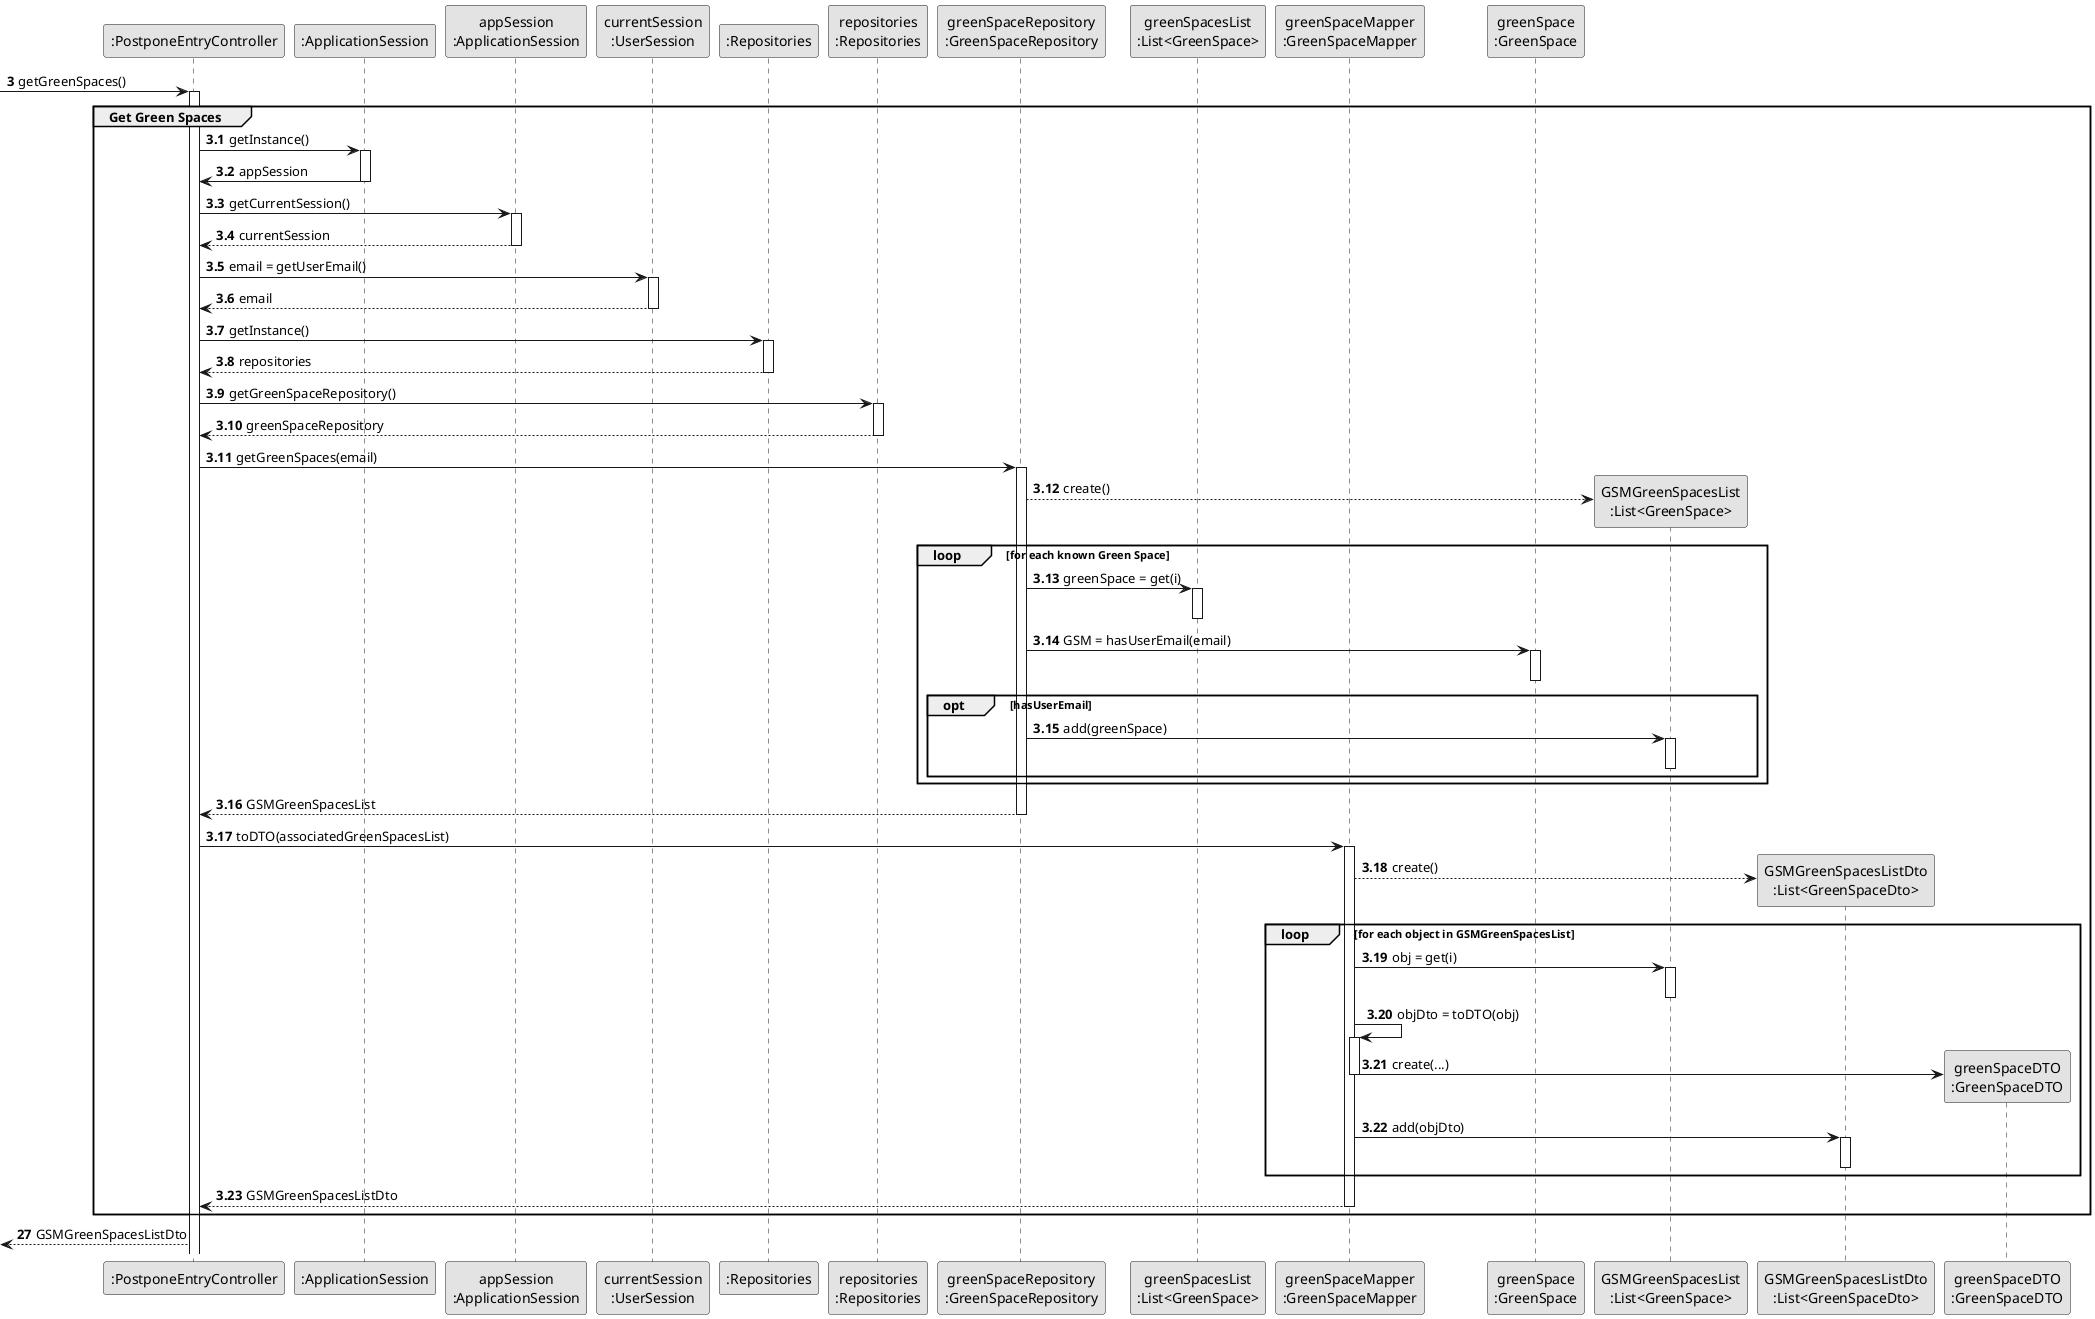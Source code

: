 @startuml
skinparam monochrome true
skinparam packageStyle rectangle
skinparam shadowing false

participant ":PostponeEntryController" as CTRL
participant ":ApplicationSession" as _APP
participant "appSession\n:ApplicationSession" as APP
participant "currentSession\n:UserSession" as SESSION
participant ":Repositories" as RepositorySingleton
participant "repositories\n:Repositories" as PLAT
participant "greenSpaceRepository\n:GreenSpaceRepository" as GreenSpaceRepository
participant "greenSpacesList\n:List<GreenSpace>" as greenSpacesList
participant "greenSpaceMapper\n:GreenSpaceMapper" as GreenSpaceMapper
participant "greenSpace\n:GreenSpace" as greenSpace
participant "GSMGreenSpacesList\n:List<GreenSpace>" as GSMGreenSpacesList
participant "GSMGreenSpacesListDto\n:List<GreenSpaceDto>" as GSMGreenSpacesListDto
participant "greenSpaceDTO\n:GreenSpaceDTO" as greenSpaceDTO

autonumber 3
-> CTRL : getGreenSpaces()

autonumber 3.1

activate CTRL
    group Get Green Spaces

           CTRL -> _APP: getInstance()
           activate _APP

           _APP -> CTRL: appSession
           deactivate _APP

           CTRL -> APP: getCurrentSession()
           activate APP

           APP --> CTRL: currentSession
           deactivate APP

           CTRL -> SESSION: email = getUserEmail()
           activate SESSION

           SESSION --> CTRL: email
           deactivate SESSION

           CTRL -> RepositorySingleton : getInstance()
           activate RepositorySingleton

           RepositorySingleton --> CTRL: repositories
           deactivate RepositorySingleton

           CTRL -> PLAT : getGreenSpaceRepository()
           activate PLAT

           PLAT --> CTRL : greenSpaceRepository
           deactivate PLAT

           CTRL -> GreenSpaceRepository : getGreenSpaces(email)
           activate GreenSpaceRepository

           GreenSpaceRepository --> GSMGreenSpacesList** : create()

           loop for each known Green Space
           GreenSpaceRepository -> greenSpacesList : greenSpace = get(i)
           activate greenSpacesList
           deactivate greenSpacesList

           GreenSpaceRepository -> greenSpace : GSM = hasUserEmail(email)
           activate greenSpace
           deactivate greenSpace

           opt hasUserEmail
           GreenSpaceRepository -> GSMGreenSpacesList : add(greenSpace)
           activate GSMGreenSpacesList
           deactivate GSMGreenSpacesList
           end opt

           end loop

           GreenSpaceRepository --> CTRL : GSMGreenSpacesList
           deactivate GreenSpaceRepository

           CTRL -> GreenSpaceMapper : toDTO(associatedGreenSpacesList)
           activate GreenSpaceMapper

           GreenSpaceMapper --> GSMGreenSpacesListDto** : create()

           loop for each object in GSMGreenSpacesList
           GreenSpaceMapper -> GSMGreenSpacesList : obj = get(i)
           activate GSMGreenSpacesList

           deactivate GSMGreenSpacesList

           GreenSpaceMapper -> GreenSpaceMapper : objDto = toDTO(obj)
           activate GreenSpaceMapper

           GreenSpaceMapper -> greenSpaceDTO** :create(...)
           deactivate GreenSpaceMapper

           GreenSpaceMapper -> GSMGreenSpacesListDto : add(objDto)
           activate GSMGreenSpacesListDto

           deactivate GSMGreenSpacesListDto

           end loop

           GreenSpaceMapper --> CTRL : GSMGreenSpacesListDto
           deactivate GreenSpaceMapper


end group
autonumber 27
<-- CTRL : GSMGreenSpacesListDto

@enduml